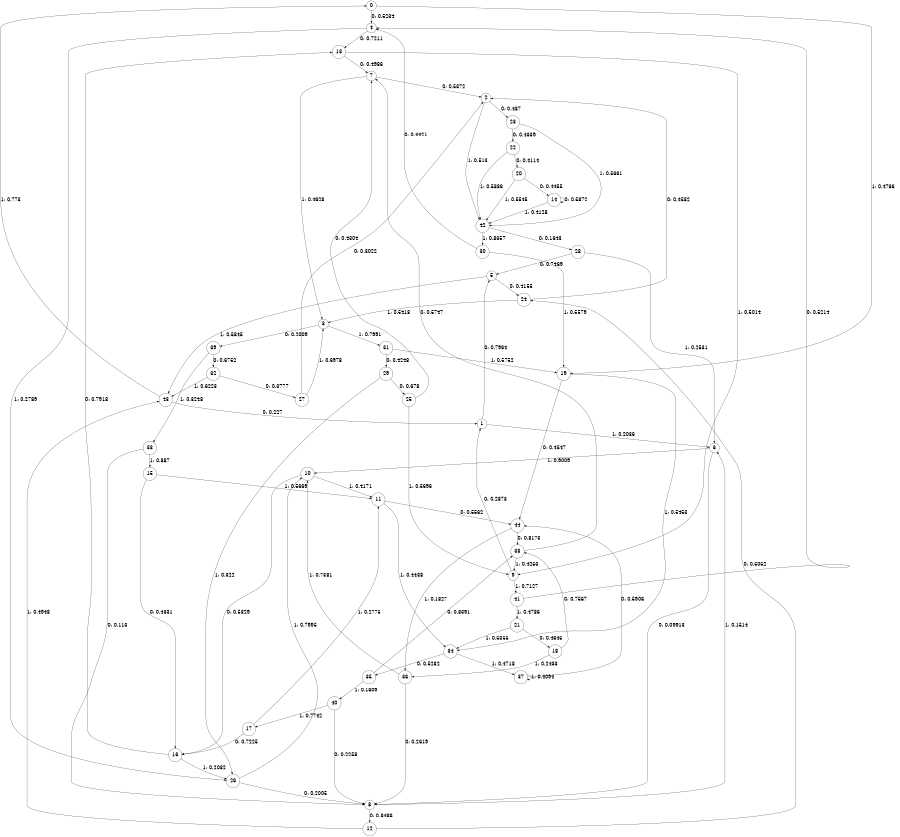digraph "ch8faceL8" {
size = "6,8.5";
ratio = "fill";
node [shape = circle];
node [fontsize = 24];
edge [fontsize = 24];
0 -> 4 [label = "0: 0.5234   "];
0 -> 19 [label = "1: 0.4766   "];
1 -> 5 [label = "0: 0.7964   "];
1 -> 6 [label = "1: 0.2036   "];
2 -> 23 [label = "0: 0.487    "];
2 -> 42 [label = "1: 0.513    "];
3 -> 39 [label = "0: 0.2009   "];
3 -> 31 [label = "1: 0.7991   "];
4 -> 13 [label = "0: 0.7211   "];
4 -> 26 [label = "1: 0.2789   "];
5 -> 24 [label = "0: 0.4155   "];
5 -> 43 [label = "1: 0.5845   "];
6 -> 8 [label = "0: 0.09913  "];
6 -> 10 [label = "1: 0.9009   "];
7 -> 2 [label = "0: 0.5372   "];
7 -> 3 [label = "1: 0.4628   "];
8 -> 12 [label = "0: 0.8486   "];
8 -> 6 [label = "1: 0.1514   "];
9 -> 1 [label = "0: 0.2873   "];
9 -> 41 [label = "1: 0.7127   "];
10 -> 16 [label = "0: 0.5829   "];
10 -> 11 [label = "1: 0.4171   "];
11 -> 44 [label = "0: 0.5562   "];
11 -> 34 [label = "1: 0.4438   "];
12 -> 24 [label = "0: 0.5052   "];
12 -> 43 [label = "1: 0.4948   "];
13 -> 7 [label = "0: 0.4986   "];
13 -> 9 [label = "1: 0.5014   "];
14 -> 14 [label = "0: 0.5872   "];
14 -> 42 [label = "1: 0.4128   "];
15 -> 16 [label = "0: 0.4331   "];
15 -> 11 [label = "1: 0.5669   "];
16 -> 13 [label = "0: 0.7918   "];
16 -> 26 [label = "1: 0.2082   "];
17 -> 16 [label = "0: 0.7225   "];
17 -> 11 [label = "1: 0.2775   "];
18 -> 38 [label = "0: 0.7567   "];
18 -> 36 [label = "1: 0.2433   "];
19 -> 44 [label = "0: 0.4547   "];
19 -> 34 [label = "1: 0.5453   "];
20 -> 14 [label = "0: 0.4455   "];
20 -> 42 [label = "1: 0.5545   "];
21 -> 18 [label = "0: 0.4645   "];
21 -> 34 [label = "1: 0.5355   "];
22 -> 20 [label = "0: 0.4114   "];
22 -> 42 [label = "1: 0.5886   "];
23 -> 22 [label = "0: 0.4339   "];
23 -> 42 [label = "1: 0.5661   "];
24 -> 2 [label = "0: 0.4582   "];
24 -> 3 [label = "1: 0.5418   "];
25 -> 7 [label = "0: 0.4304   "];
25 -> 9 [label = "1: 0.5696   "];
26 -> 8 [label = "0: 0.2005   "];
26 -> 10 [label = "1: 0.7995   "];
27 -> 2 [label = "0: 0.3022   "];
27 -> 3 [label = "1: 0.6978   "];
28 -> 5 [label = "0: 0.7469   "];
28 -> 6 [label = "1: 0.2531   "];
29 -> 25 [label = "0: 0.678    "];
29 -> 26 [label = "1: 0.322    "];
30 -> 4 [label = "0: 0.4421   "];
30 -> 19 [label = "1: 0.5579   "];
31 -> 29 [label = "0: 0.4248   "];
31 -> 19 [label = "1: 0.5752   "];
32 -> 27 [label = "0: 0.3777   "];
32 -> 43 [label = "1: 0.6223   "];
33 -> 8 [label = "0: 0.113    "];
33 -> 15 [label = "1: 0.887    "];
34 -> 35 [label = "0: 0.5282   "];
34 -> 37 [label = "1: 0.4718   "];
35 -> 38 [label = "0: 0.8391   "];
35 -> 40 [label = "1: 0.1609   "];
36 -> 8 [label = "0: 0.2619   "];
36 -> 10 [label = "1: 0.7381   "];
37 -> 44 [label = "0: 0.5906   "];
37 -> 37 [label = "1: 0.4094   "];
38 -> 7 [label = "0: 0.5747   "];
38 -> 9 [label = "1: 0.4253   "];
39 -> 32 [label = "0: 0.6752   "];
39 -> 33 [label = "1: 0.3248   "];
40 -> 8 [label = "0: 0.2258   "];
40 -> 17 [label = "1: 0.7742   "];
41 -> 4 [label = "0: 0.5214   "];
41 -> 21 [label = "1: 0.4786   "];
42 -> 28 [label = "0: 0.1643   "];
42 -> 30 [label = "1: 0.8357   "];
43 -> 1 [label = "0: 0.227    "];
43 -> 0 [label = "1: 0.773    "];
44 -> 38 [label = "0: 0.8173   "];
44 -> 36 [label = "1: 0.1827   "];
}